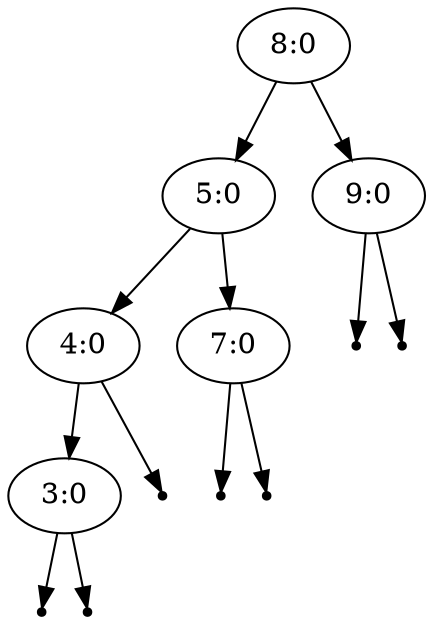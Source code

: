digraph {
"1"[label="8:0"];
"2"[label="5:0"];
"3"[label="4:0"];
"4"[label="3:0"];
"5" [shape=point];
"6" [shape=point];
"4" -> "5";
"4" -> "6";
"7" [shape=point];
"3" -> "4";
"3" -> "7";
"8"[label="7:0"];
"9" [shape=point];
"10" [shape=point];
"8" -> "9";
"8" -> "10";
"2" -> "3";
"2" -> "8";
"11"[label="9:0"];
"12" [shape=point];
"13" [shape=point];
"11" -> "12";
"11" -> "13";
"1" -> "2";
"1" -> "11";
}